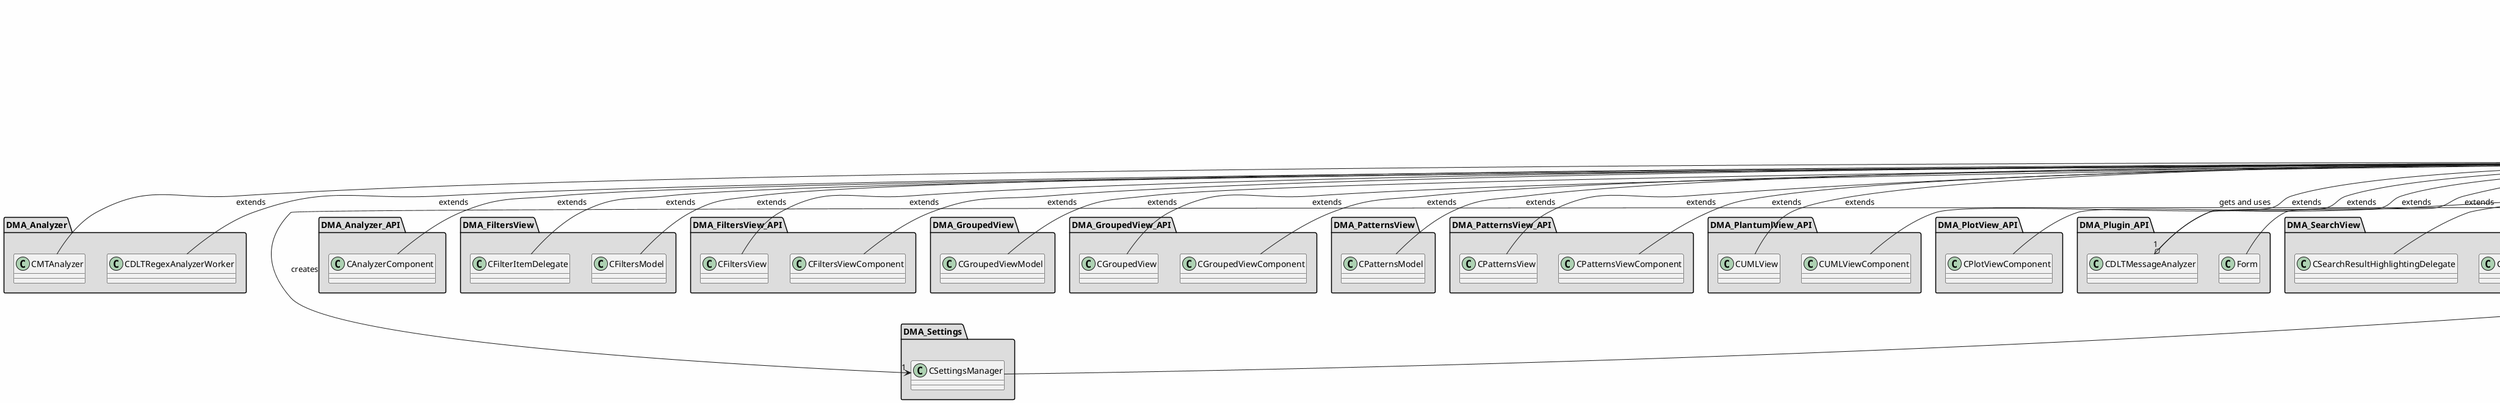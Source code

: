 
@startuml

skinparam backgroundColor #FEFEFE
skinparam wrapWidth 600
package "DMA_Analyzer" #DDDDDD
{

class "CDLTRegexAnalyzerWorker"
{
}

class "CMTAnalyzer"
{
}

}

package "DMA_Analyzer_API" #DDDDDD
{

class "CAnalyzerComponent"
{
}

}

package "DMA_CoverageNote" #DDDDDD
{

class "CCoverageNoteProvider"
{
}

}

package "DMA_CoverageNote_API" #DDDDDD
{

class "CCoverageNoteComponent"
{
}

}

package "DMA_FiltersView" #DDDDDD
{

class "CFilterItemDelegate"
{
}

class "CFiltersModel"
{
}

}

package "DMA_FiltersView_API" #DDDDDD
{

class "CFiltersView"
{
}

class "CFiltersViewComponent"
{
}

}

package "DMA_Framework_Component" #DDDDDD
{

class "DMA::IComponent"
{
}

}

package "DMA_GroupedView" #DDDDDD
{

class "CGroupedViewModel"
{
}

}

package "DMA_GroupedView_API" #DDDDDD
{

class "CGroupedView"
{
}

class "CGroupedViewComponent"
{
}

}

package "DMA_PatternsView" #DDDDDD
{

class "CPatternsModel"
{
}

}

package "DMA_PatternsView_API" #DDDDDD
{

class "CPatternsView"
{
}

class "CPatternsViewComponent"
{
}

}

package "DMA_PlantumlView_API" #DDDDDD
{

class "CUMLView"
{
}

class "CUMLViewComponent"
{
}

}

package "DMA_PlotView_API" #DDDDDD
{

class "CPlotViewComponent"
{
}

}

package "DMA_Plugin_API" #DDDDDD
{

class "CDLTMessageAnalyzer"
{
}

class "Form"
{
}

}

package "DMA_RegexHistory" #DDDDDD
{

class "CRegexHistoryProvider"
{
}

}

package "DMA_RegexHistory_API" #DDDDDD
{

class "CRegexHistoryComponent"
{
}

class "CRegexHistoryTextEdit"
{
}

}

package "DMA_SearchView" #DDDDDD
{

class "CSearchResultHighlightingDelegate"
{
}

class "CSearchResultModel"
{
}

}

package "DMA_SearchView_API" #DDDDDD
{

class "CSearchViewComponent"
{
}

}

package "DMA_Settings" #DDDDDD
{

class "CSettingsManager"
{
}

}

package "DMA_Settings_API" #DDDDDD
{

class "CSettingsComponent"
{
}

class "CSettingsManagerClient"
{
}

class "ISettingsManager"
{
}

}

package "Qt" #DDDDDD
{

class "QObject"
{
}

}

'====================Inheritance section====================
CSettingsManagerClient <|-- CDLTRegexAnalyzerWorker : extends
CSettingsManagerClient <|-- CMTAnalyzer : extends
CSettingsManagerClient <|-- CAnalyzerComponent : extends
CSettingsManagerClient <|-- CFilterItemDelegate : extends
CSettingsManagerClient <|-- CFiltersModel : extends
CSettingsManagerClient <|-- CFiltersView : extends
CSettingsManagerClient <|-- CFiltersViewComponent : extends
CSettingsManagerClient <|-- CGroupedViewModel : extends
CSettingsManagerClient <|-- CGroupedView : extends
CSettingsManagerClient <|-- CGroupedViewComponent : extends
CSettingsManagerClient <|-- CPatternsModel : extends
CSettingsManagerClient <|-- CPatternsView : extends
CSettingsManagerClient <|-- CPatternsViewComponent : extends
CSettingsManagerClient <|-- CUMLView : extends
CSettingsManagerClient <|-- CUMLViewComponent : extends
CSettingsManagerClient <|-- CPlotViewComponent : extends
CSettingsManagerClient <|-- CDLTMessageAnalyzer : extends
CSettingsManagerClient <|-- Form : extends
CSettingsManagerClient <|-- CRegexHistoryProvider : extends
CSettingsManagerClient <|-- CRegexHistoryTextEdit : extends
CSettingsManagerClient <|-- CSearchResultHighlightingDelegate : extends
CSettingsManagerClient <|-- CSearchResultModel : extends
CSettingsManagerClient <|-- CSearchViewComponent : extends
ISettingsManager <|-- CSettingsManager : implements
DMA::IComponent <|-- CSettingsComponent : implements
QObject <|-- ISettingsManager : extends

'====================Dependencies section====================
CCoverageNoteProvider "1" --> "1" ISettingsManager : uses
CCoverageNoteComponent "1" --> "1" ISettingsManager : passes to nested entities
CDLTMessageAnalyzer "1" o-- "1" ISettingsManager : gets and uses
CRegexHistoryProvider "1" o-- "1" ISettingsManager : uses
CRegexHistoryComponent "1" --> "1" ISettingsManager : passes
CSettingsComponent "1" --> "1" CSettingsManager : creates
CSettingsComponent "1" *-- "1" ISettingsManager : provides
CSettingsManagerClient "1" o-- "1" ISettingsManager : uses

@enduml